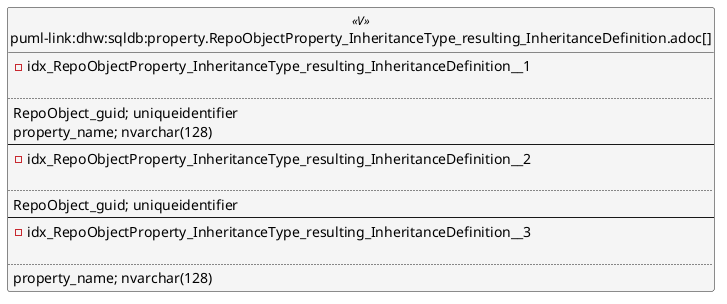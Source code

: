 @startuml
left to right direction
'top to bottom direction
hide circle
'avoide "." issues:
set namespaceSeparator none


skinparam class {
  BackgroundColor White
  BackgroundColor<<FN>> Yellow
  BackgroundColor<<FS>> Yellow
  BackgroundColor<<FT>> LightGray
  BackgroundColor<<IF>> Yellow
  BackgroundColor<<IS>> Yellow
  BackgroundColor<<P>> Aqua
  BackgroundColor<<PC>> Aqua
  BackgroundColor<<SN>> Yellow
  BackgroundColor<<SO>> SlateBlue
  BackgroundColor<<TF>> LightGray
  BackgroundColor<<TR>> Tomato
  BackgroundColor<<U>> White
  BackgroundColor<<V>> WhiteSmoke
  BackgroundColor<<X>> Aqua
  BackgroundColor<<external>> AliceBlue
}


entity "puml-link:dhw:sqldb:property.RepoObjectProperty_InheritanceType_resulting_InheritanceDefinition.adoc[]" as property.RepoObjectProperty_InheritanceType_resulting_InheritanceDefinition << V >> {
- idx_RepoObjectProperty_InheritanceType_resulting_InheritanceDefinition__1

..
RepoObject_guid; uniqueidentifier
property_name; nvarchar(128)
--
- idx_RepoObjectProperty_InheritanceType_resulting_InheritanceDefinition__2

..
RepoObject_guid; uniqueidentifier
--
- idx_RepoObjectProperty_InheritanceType_resulting_InheritanceDefinition__3

..
property_name; nvarchar(128)
}


@enduml

